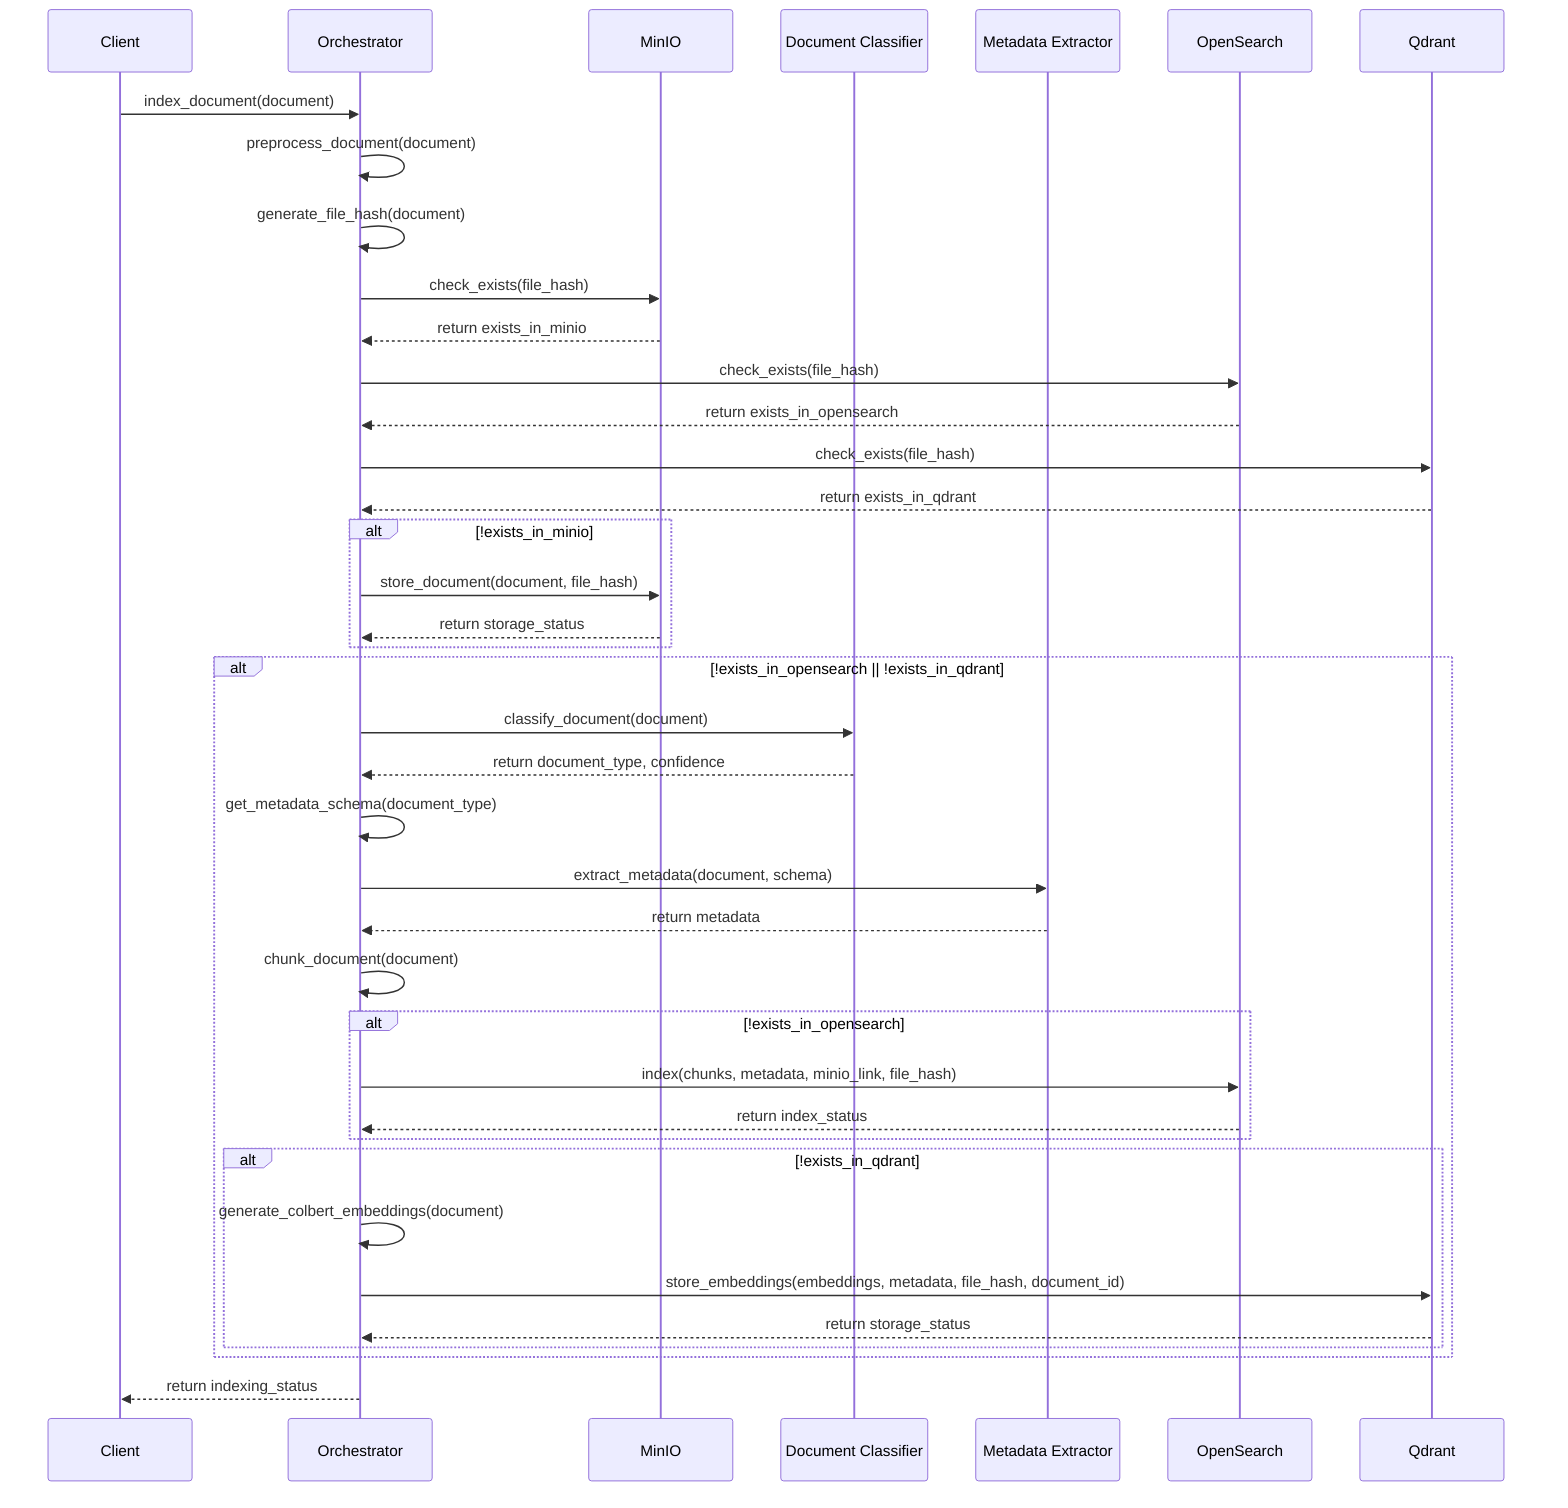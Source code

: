 sequenceDiagram
    participant Client
    participant Orchestrator
    participant MinIO
    participant DocClassifier as Document Classifier
    participant MetadataExtractor as Metadata Extractor
    participant OpenSearch
    participant Qdrant
    
    Client->>Orchestrator: index_document(document)
    
    Orchestrator->>Orchestrator: preprocess_document(document)
    
    Orchestrator->>Orchestrator: generate_file_hash(document)
    
    Orchestrator->>MinIO: check_exists(file_hash)
    MinIO-->>Orchestrator: return exists_in_minio
    
    Orchestrator->>OpenSearch: check_exists(file_hash)
    OpenSearch-->>Orchestrator: return exists_in_opensearch
    
    Orchestrator->>Qdrant: check_exists(file_hash)
    Qdrant-->>Orchestrator: return exists_in_qdrant
    
    alt !exists_in_minio
        Orchestrator->>MinIO: store_document(document, file_hash)
        MinIO-->>Orchestrator: return storage_status
    end
    
    alt !exists_in_opensearch || !exists_in_qdrant
        Orchestrator->>DocClassifier: classify_document(document)
        DocClassifier-->>Orchestrator: return document_type, confidence
        
        Orchestrator->>Orchestrator: get_metadata_schema(document_type)
        
        Orchestrator->>MetadataExtractor: extract_metadata(document, schema)
        MetadataExtractor-->>Orchestrator: return metadata
        
        Orchestrator->>Orchestrator: chunk_document(document)
        
        alt !exists_in_opensearch
            Orchestrator->>OpenSearch: index(chunks, metadata, minio_link, file_hash)
            OpenSearch-->>Orchestrator: return index_status
        end
            
        alt !exists_in_qdrant
            Orchestrator->>Orchestrator: generate_colbert_embeddings(document)
            Orchestrator->>Qdrant: store_embeddings(embeddings, metadata, file_hash, document_id)
            Qdrant-->>Orchestrator: return storage_status
        end
    end
    
    Orchestrator-->>Client: return indexing_status
